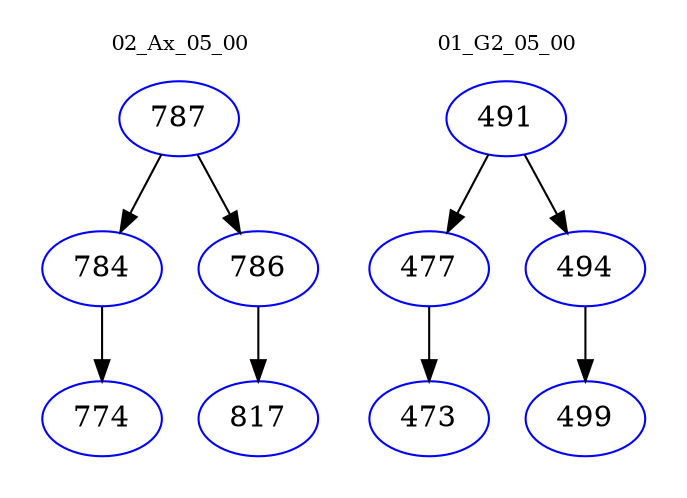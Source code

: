 digraph{
subgraph cluster_0 {
color = white
label = "02_Ax_05_00";
fontsize=10;
T0_787 [label="787", color="blue"]
T0_787 -> T0_784 [color="black"]
T0_784 [label="784", color="blue"]
T0_784 -> T0_774 [color="black"]
T0_774 [label="774", color="blue"]
T0_787 -> T0_786 [color="black"]
T0_786 [label="786", color="blue"]
T0_786 -> T0_817 [color="black"]
T0_817 [label="817", color="blue"]
}
subgraph cluster_1 {
color = white
label = "01_G2_05_00";
fontsize=10;
T1_491 [label="491", color="blue"]
T1_491 -> T1_477 [color="black"]
T1_477 [label="477", color="blue"]
T1_477 -> T1_473 [color="black"]
T1_473 [label="473", color="blue"]
T1_491 -> T1_494 [color="black"]
T1_494 [label="494", color="blue"]
T1_494 -> T1_499 [color="black"]
T1_499 [label="499", color="blue"]
}
}
